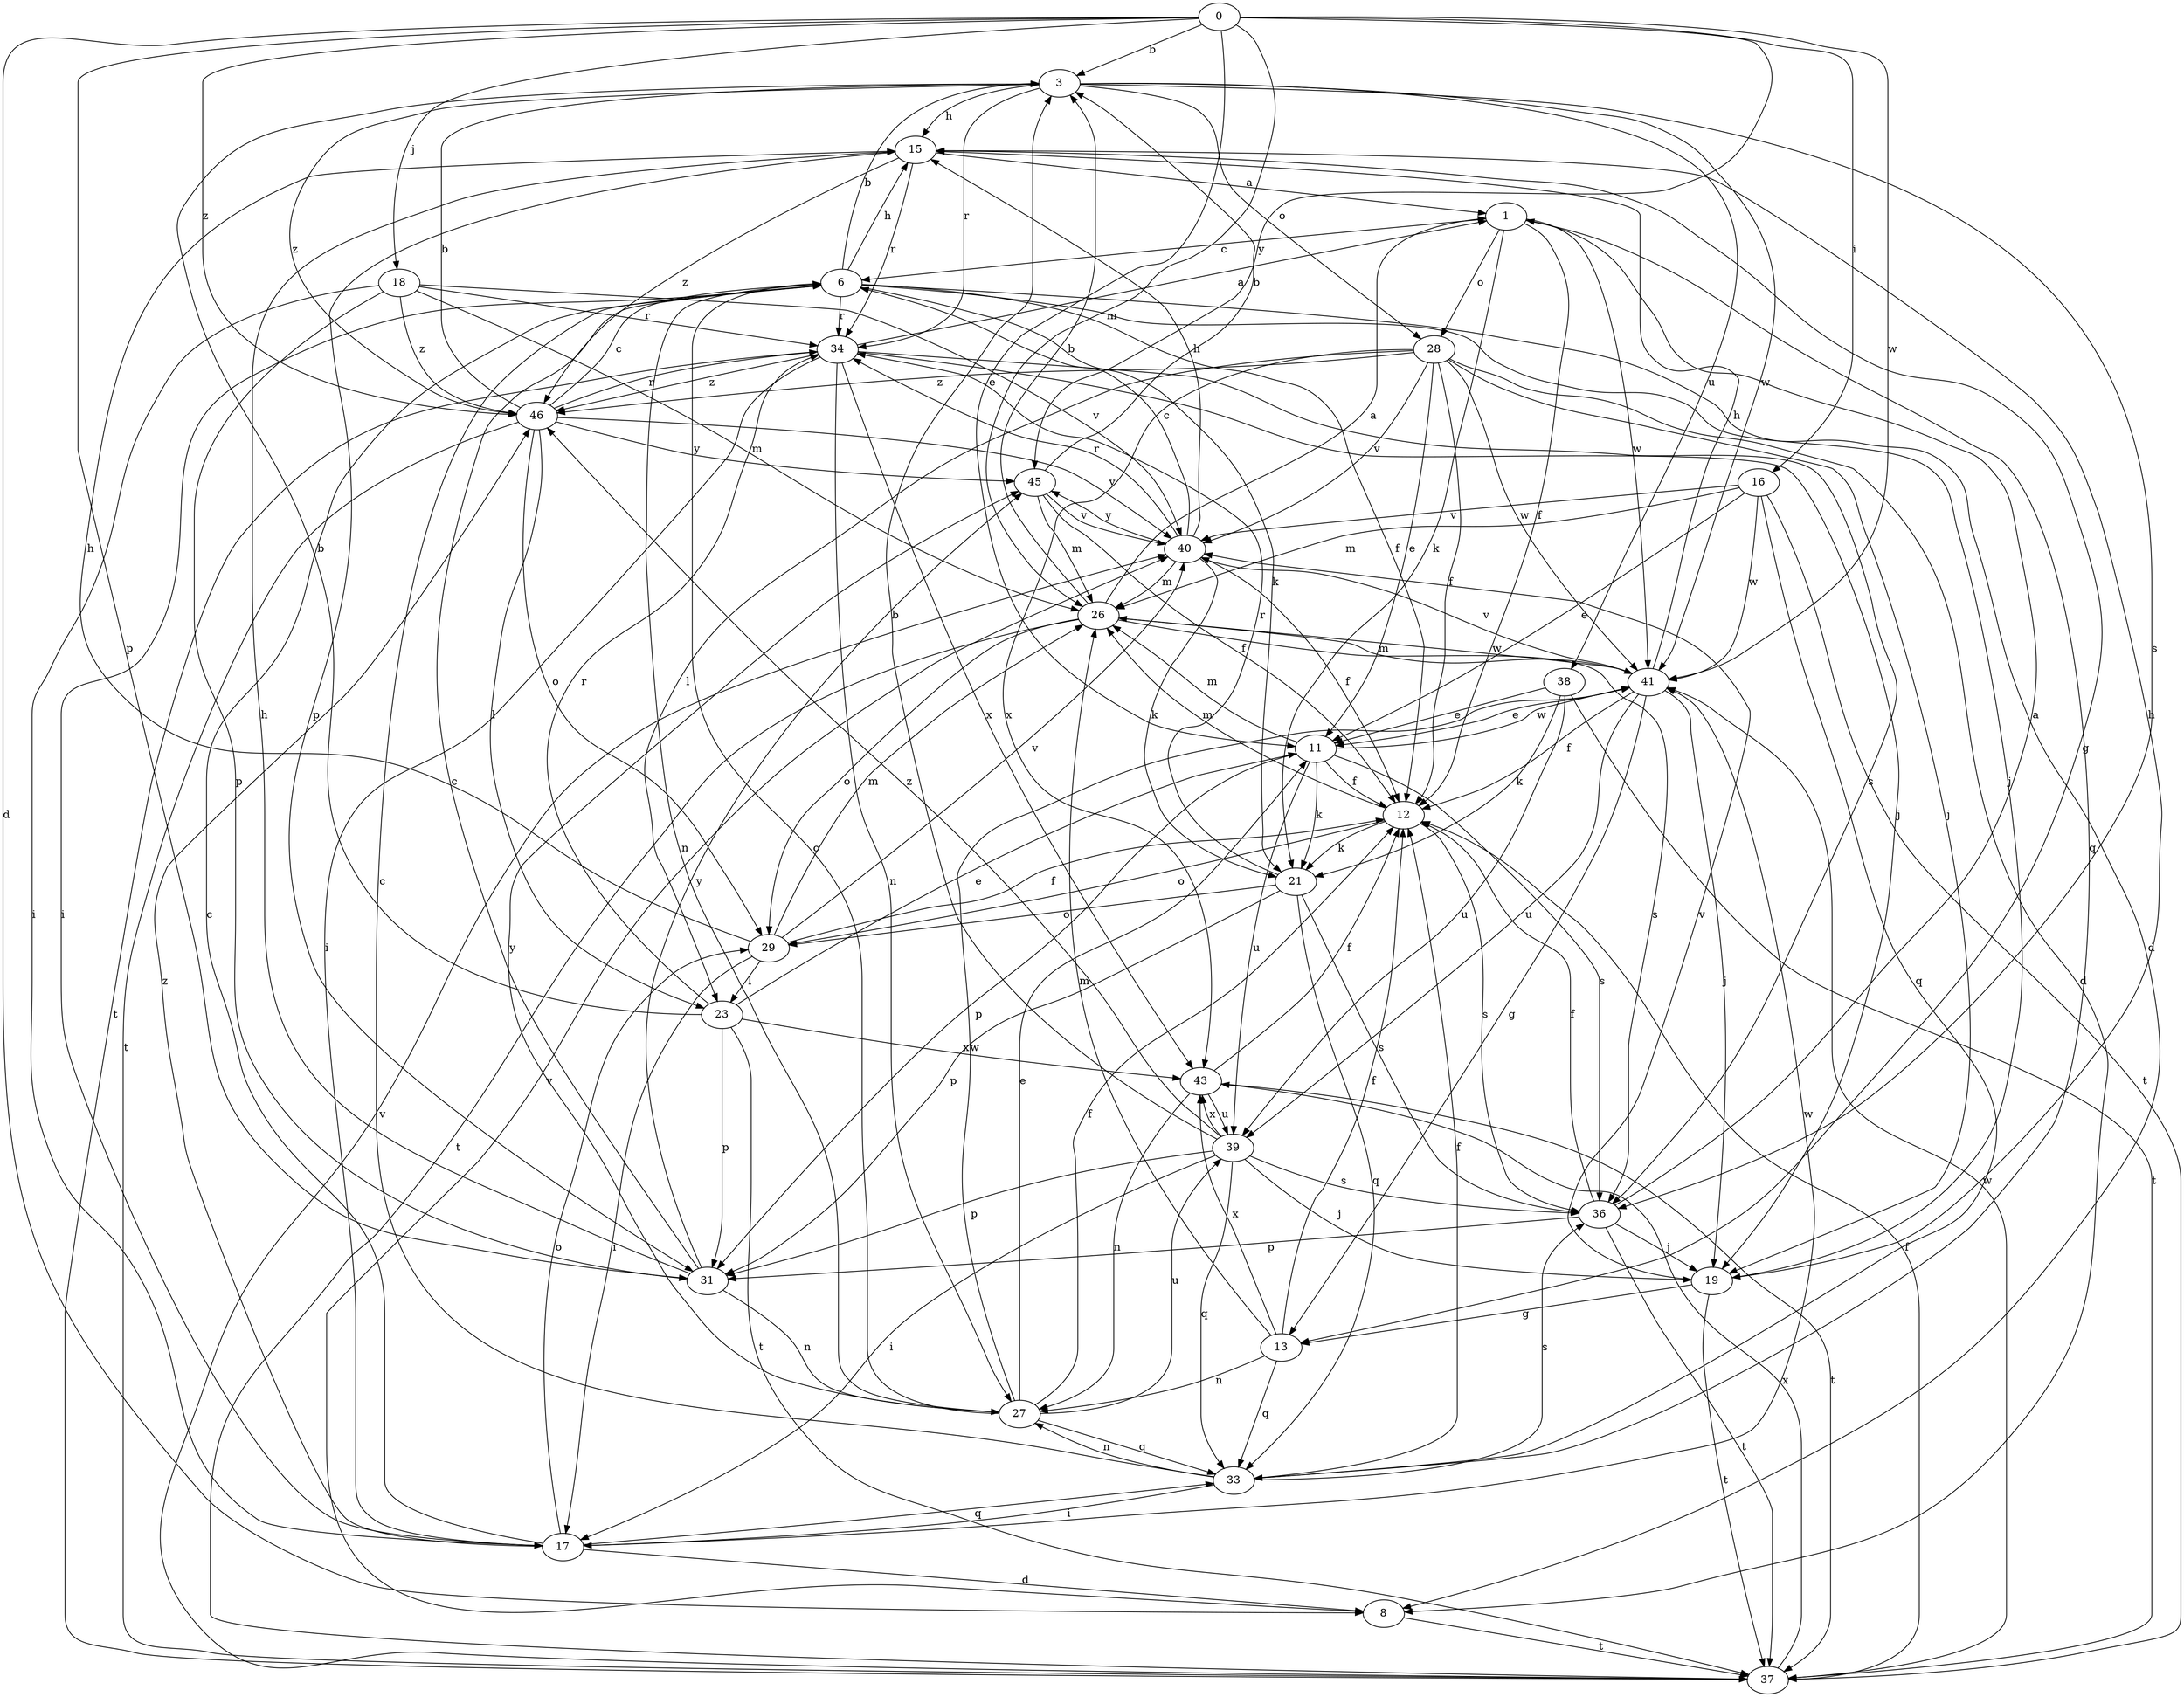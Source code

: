 strict digraph  {
0;
1;
3;
6;
8;
11;
12;
13;
15;
16;
17;
18;
19;
21;
23;
26;
27;
28;
29;
31;
33;
34;
36;
37;
38;
39;
40;
41;
43;
45;
46;
0 -> 3  [label=b];
0 -> 8  [label=d];
0 -> 11  [label=e];
0 -> 16  [label=i];
0 -> 18  [label=j];
0 -> 26  [label=m];
0 -> 31  [label=p];
0 -> 41  [label=w];
0 -> 45  [label=y];
0 -> 46  [label=z];
1 -> 6  [label=c];
1 -> 12  [label=f];
1 -> 21  [label=k];
1 -> 28  [label=o];
1 -> 33  [label=q];
1 -> 41  [label=w];
3 -> 15  [label=h];
3 -> 28  [label=o];
3 -> 34  [label=r];
3 -> 36  [label=s];
3 -> 38  [label=u];
3 -> 41  [label=w];
3 -> 46  [label=z];
6 -> 3  [label=b];
6 -> 8  [label=d];
6 -> 12  [label=f];
6 -> 15  [label=h];
6 -> 17  [label=i];
6 -> 19  [label=j];
6 -> 21  [label=k];
6 -> 27  [label=n];
6 -> 34  [label=r];
8 -> 37  [label=t];
8 -> 40  [label=v];
11 -> 12  [label=f];
11 -> 21  [label=k];
11 -> 26  [label=m];
11 -> 31  [label=p];
11 -> 36  [label=s];
11 -> 39  [label=u];
11 -> 41  [label=w];
12 -> 21  [label=k];
12 -> 26  [label=m];
12 -> 29  [label=o];
12 -> 36  [label=s];
13 -> 12  [label=f];
13 -> 26  [label=m];
13 -> 27  [label=n];
13 -> 33  [label=q];
13 -> 43  [label=x];
15 -> 1  [label=a];
15 -> 13  [label=g];
15 -> 31  [label=p];
15 -> 34  [label=r];
15 -> 46  [label=z];
16 -> 11  [label=e];
16 -> 26  [label=m];
16 -> 33  [label=q];
16 -> 37  [label=t];
16 -> 40  [label=v];
16 -> 41  [label=w];
17 -> 6  [label=c];
17 -> 8  [label=d];
17 -> 29  [label=o];
17 -> 33  [label=q];
17 -> 41  [label=w];
17 -> 46  [label=z];
18 -> 17  [label=i];
18 -> 26  [label=m];
18 -> 31  [label=p];
18 -> 34  [label=r];
18 -> 40  [label=v];
18 -> 46  [label=z];
19 -> 13  [label=g];
19 -> 15  [label=h];
19 -> 37  [label=t];
19 -> 40  [label=v];
21 -> 29  [label=o];
21 -> 31  [label=p];
21 -> 33  [label=q];
21 -> 34  [label=r];
21 -> 36  [label=s];
23 -> 3  [label=b];
23 -> 11  [label=e];
23 -> 31  [label=p];
23 -> 34  [label=r];
23 -> 37  [label=t];
23 -> 43  [label=x];
26 -> 1  [label=a];
26 -> 3  [label=b];
26 -> 29  [label=o];
26 -> 36  [label=s];
26 -> 37  [label=t];
26 -> 41  [label=w];
27 -> 6  [label=c];
27 -> 11  [label=e];
27 -> 12  [label=f];
27 -> 33  [label=q];
27 -> 39  [label=u];
27 -> 41  [label=w];
27 -> 45  [label=y];
28 -> 8  [label=d];
28 -> 11  [label=e];
28 -> 12  [label=f];
28 -> 19  [label=j];
28 -> 23  [label=l];
28 -> 40  [label=v];
28 -> 41  [label=w];
28 -> 43  [label=x];
28 -> 46  [label=z];
29 -> 12  [label=f];
29 -> 15  [label=h];
29 -> 17  [label=i];
29 -> 23  [label=l];
29 -> 26  [label=m];
29 -> 40  [label=v];
31 -> 6  [label=c];
31 -> 15  [label=h];
31 -> 27  [label=n];
31 -> 45  [label=y];
33 -> 6  [label=c];
33 -> 12  [label=f];
33 -> 17  [label=i];
33 -> 27  [label=n];
33 -> 36  [label=s];
34 -> 1  [label=a];
34 -> 17  [label=i];
34 -> 19  [label=j];
34 -> 27  [label=n];
34 -> 36  [label=s];
34 -> 37  [label=t];
34 -> 43  [label=x];
34 -> 46  [label=z];
36 -> 1  [label=a];
36 -> 12  [label=f];
36 -> 19  [label=j];
36 -> 31  [label=p];
36 -> 37  [label=t];
37 -> 12  [label=f];
37 -> 40  [label=v];
37 -> 41  [label=w];
37 -> 43  [label=x];
38 -> 11  [label=e];
38 -> 21  [label=k];
38 -> 37  [label=t];
38 -> 39  [label=u];
39 -> 3  [label=b];
39 -> 17  [label=i];
39 -> 19  [label=j];
39 -> 31  [label=p];
39 -> 33  [label=q];
39 -> 36  [label=s];
39 -> 43  [label=x];
39 -> 46  [label=z];
40 -> 6  [label=c];
40 -> 12  [label=f];
40 -> 15  [label=h];
40 -> 21  [label=k];
40 -> 26  [label=m];
40 -> 34  [label=r];
40 -> 45  [label=y];
41 -> 11  [label=e];
41 -> 12  [label=f];
41 -> 13  [label=g];
41 -> 15  [label=h];
41 -> 19  [label=j];
41 -> 26  [label=m];
41 -> 39  [label=u];
41 -> 40  [label=v];
43 -> 12  [label=f];
43 -> 27  [label=n];
43 -> 37  [label=t];
43 -> 39  [label=u];
45 -> 3  [label=b];
45 -> 12  [label=f];
45 -> 26  [label=m];
45 -> 40  [label=v];
46 -> 3  [label=b];
46 -> 6  [label=c];
46 -> 23  [label=l];
46 -> 29  [label=o];
46 -> 34  [label=r];
46 -> 37  [label=t];
46 -> 40  [label=v];
46 -> 45  [label=y];
}

